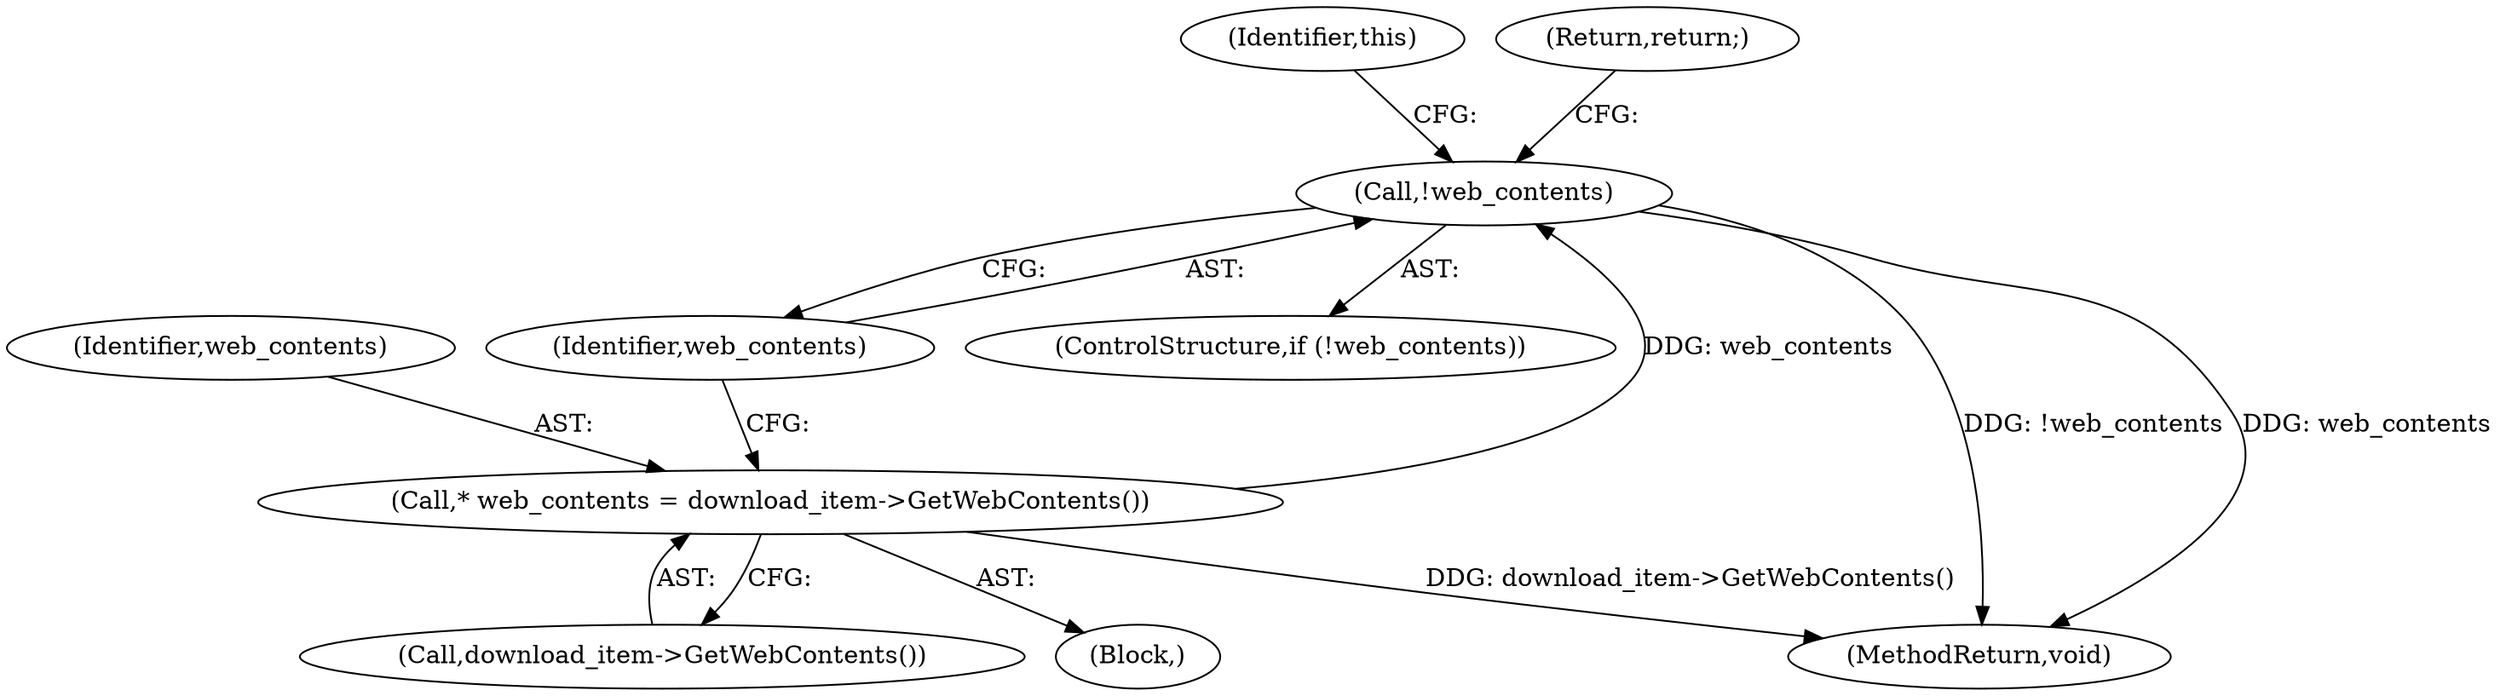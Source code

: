 digraph "0_Chrome_5fc08cfb098acce49344d2e89cc27c915903f81c_2@pointer" {
"1000110" [label="(Call,!web_contents)"];
"1000106" [label="(Call,* web_contents = download_item->GetWebContents())"];
"1000111" [label="(Identifier,web_contents)"];
"1000109" [label="(ControlStructure,if (!web_contents))"];
"1000114" [label="(Identifier,this)"];
"1000117" [label="(MethodReturn,void)"];
"1000107" [label="(Identifier,web_contents)"];
"1000112" [label="(Return,return;)"];
"1000110" [label="(Call,!web_contents)"];
"1000106" [label="(Call,* web_contents = download_item->GetWebContents())"];
"1000102" [label="(Block,)"];
"1000108" [label="(Call,download_item->GetWebContents())"];
"1000110" -> "1000109"  [label="AST: "];
"1000110" -> "1000111"  [label="CFG: "];
"1000111" -> "1000110"  [label="AST: "];
"1000112" -> "1000110"  [label="CFG: "];
"1000114" -> "1000110"  [label="CFG: "];
"1000110" -> "1000117"  [label="DDG: !web_contents"];
"1000110" -> "1000117"  [label="DDG: web_contents"];
"1000106" -> "1000110"  [label="DDG: web_contents"];
"1000106" -> "1000102"  [label="AST: "];
"1000106" -> "1000108"  [label="CFG: "];
"1000107" -> "1000106"  [label="AST: "];
"1000108" -> "1000106"  [label="AST: "];
"1000111" -> "1000106"  [label="CFG: "];
"1000106" -> "1000117"  [label="DDG: download_item->GetWebContents()"];
}

